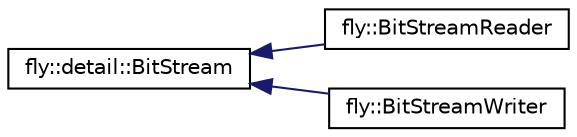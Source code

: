 digraph "Graphical Class Hierarchy"
{
 // LATEX_PDF_SIZE
  edge [fontname="Helvetica",fontsize="10",labelfontname="Helvetica",labelfontsize="10"];
  node [fontname="Helvetica",fontsize="10",shape=record];
  rankdir="LR";
  Node0 [label="fly::detail::BitStream",height=0.2,width=0.4,color="black", fillcolor="white", style="filled",URL="$classfly_1_1detail_1_1_bit_stream.html",tooltip=" "];
  Node0 -> Node1 [dir="back",color="midnightblue",fontsize="10",style="solid",fontname="Helvetica"];
  Node1 [label="fly::BitStreamReader",height=0.2,width=0.4,color="black", fillcolor="white", style="filled",URL="$classfly_1_1_bit_stream_reader.html",tooltip=" "];
  Node0 -> Node2 [dir="back",color="midnightblue",fontsize="10",style="solid",fontname="Helvetica"];
  Node2 [label="fly::BitStreamWriter",height=0.2,width=0.4,color="black", fillcolor="white", style="filled",URL="$classfly_1_1_bit_stream_writer.html",tooltip=" "];
}
